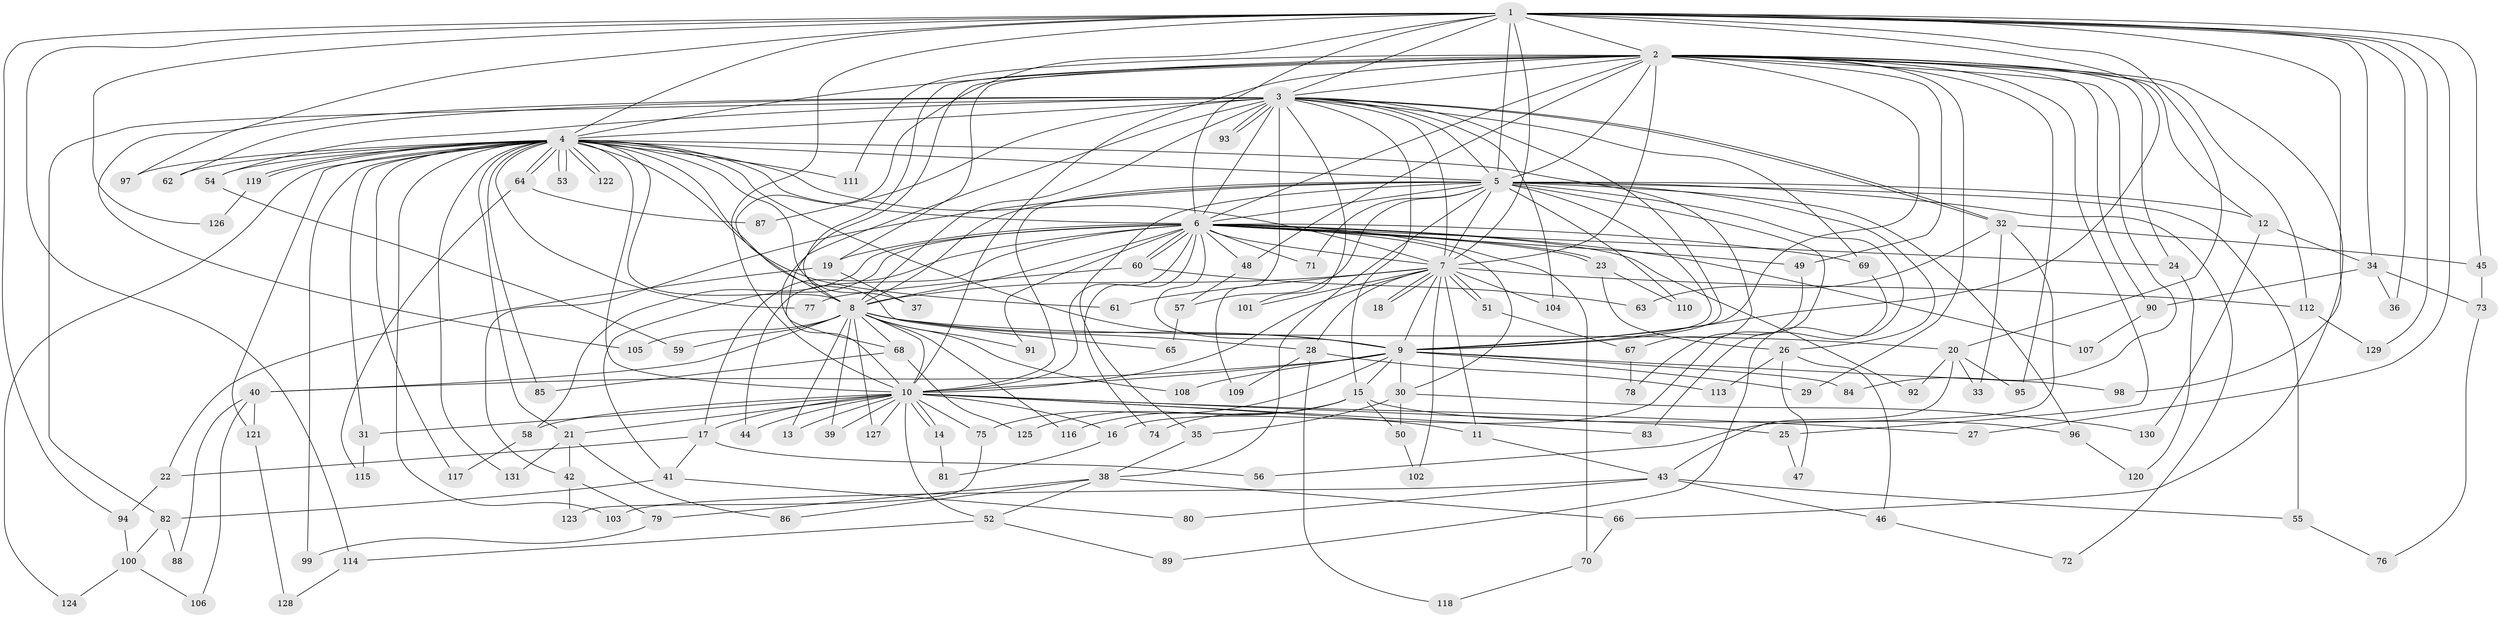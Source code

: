 // coarse degree distribution, {3: 0.2641509433962264, 18: 0.018867924528301886, 5: 0.09433962264150944, 2: 0.1320754716981132, 4: 0.1509433962264151, 21: 0.018867924528301886, 19: 0.03773584905660377, 7: 0.03773584905660377, 6: 0.07547169811320754, 16: 0.03773584905660377, 14: 0.018867924528301886, 1: 0.07547169811320754, 15: 0.018867924528301886, 25: 0.018867924528301886}
// Generated by graph-tools (version 1.1) at 2025/36/03/04/25 23:36:19]
// undirected, 131 vertices, 287 edges
graph export_dot {
  node [color=gray90,style=filled];
  1;
  2;
  3;
  4;
  5;
  6;
  7;
  8;
  9;
  10;
  11;
  12;
  13;
  14;
  15;
  16;
  17;
  18;
  19;
  20;
  21;
  22;
  23;
  24;
  25;
  26;
  27;
  28;
  29;
  30;
  31;
  32;
  33;
  34;
  35;
  36;
  37;
  38;
  39;
  40;
  41;
  42;
  43;
  44;
  45;
  46;
  47;
  48;
  49;
  50;
  51;
  52;
  53;
  54;
  55;
  56;
  57;
  58;
  59;
  60;
  61;
  62;
  63;
  64;
  65;
  66;
  67;
  68;
  69;
  70;
  71;
  72;
  73;
  74;
  75;
  76;
  77;
  78;
  79;
  80;
  81;
  82;
  83;
  84;
  85;
  86;
  87;
  88;
  89;
  90;
  91;
  92;
  93;
  94;
  95;
  96;
  97;
  98;
  99;
  100;
  101;
  102;
  103;
  104;
  105;
  106;
  107;
  108;
  109;
  110;
  111;
  112;
  113;
  114;
  115;
  116;
  117;
  118;
  119;
  120;
  121;
  122;
  123;
  124;
  125;
  126;
  127;
  128;
  129;
  130;
  131;
  1 -- 2;
  1 -- 3;
  1 -- 4;
  1 -- 5;
  1 -- 6;
  1 -- 7;
  1 -- 8;
  1 -- 9;
  1 -- 10;
  1 -- 20;
  1 -- 27;
  1 -- 34;
  1 -- 36;
  1 -- 45;
  1 -- 94;
  1 -- 97;
  1 -- 98;
  1 -- 114;
  1 -- 126;
  1 -- 129;
  2 -- 3;
  2 -- 4;
  2 -- 5;
  2 -- 6;
  2 -- 7;
  2 -- 8;
  2 -- 9;
  2 -- 10;
  2 -- 12;
  2 -- 19;
  2 -- 24;
  2 -- 25;
  2 -- 29;
  2 -- 48;
  2 -- 49;
  2 -- 66;
  2 -- 68;
  2 -- 84;
  2 -- 90;
  2 -- 95;
  2 -- 111;
  2 -- 112;
  3 -- 4;
  3 -- 5;
  3 -- 6;
  3 -- 7;
  3 -- 8;
  3 -- 9;
  3 -- 10;
  3 -- 15;
  3 -- 32;
  3 -- 32;
  3 -- 54;
  3 -- 62;
  3 -- 69;
  3 -- 82;
  3 -- 87;
  3 -- 93;
  3 -- 93;
  3 -- 101;
  3 -- 104;
  3 -- 105;
  3 -- 109;
  4 -- 5;
  4 -- 6;
  4 -- 7;
  4 -- 8;
  4 -- 9;
  4 -- 10;
  4 -- 21;
  4 -- 31;
  4 -- 37;
  4 -- 53;
  4 -- 53;
  4 -- 54;
  4 -- 61;
  4 -- 62;
  4 -- 64;
  4 -- 64;
  4 -- 65;
  4 -- 67;
  4 -- 77;
  4 -- 85;
  4 -- 97;
  4 -- 99;
  4 -- 103;
  4 -- 111;
  4 -- 117;
  4 -- 119;
  4 -- 119;
  4 -- 121;
  4 -- 122;
  4 -- 122;
  4 -- 124;
  4 -- 131;
  5 -- 6;
  5 -- 7;
  5 -- 8;
  5 -- 9;
  5 -- 10;
  5 -- 12;
  5 -- 16;
  5 -- 26;
  5 -- 35;
  5 -- 38;
  5 -- 42;
  5 -- 55;
  5 -- 57;
  5 -- 71;
  5 -- 72;
  5 -- 89;
  5 -- 96;
  5 -- 110;
  6 -- 7;
  6 -- 8;
  6 -- 9;
  6 -- 10;
  6 -- 17;
  6 -- 19;
  6 -- 23;
  6 -- 23;
  6 -- 24;
  6 -- 30;
  6 -- 41;
  6 -- 44;
  6 -- 48;
  6 -- 49;
  6 -- 58;
  6 -- 60;
  6 -- 60;
  6 -- 69;
  6 -- 70;
  6 -- 71;
  6 -- 74;
  6 -- 91;
  6 -- 92;
  6 -- 107;
  7 -- 8;
  7 -- 9;
  7 -- 10;
  7 -- 11;
  7 -- 18;
  7 -- 18;
  7 -- 28;
  7 -- 51;
  7 -- 51;
  7 -- 61;
  7 -- 101;
  7 -- 102;
  7 -- 104;
  7 -- 112;
  8 -- 9;
  8 -- 10;
  8 -- 13;
  8 -- 20;
  8 -- 28;
  8 -- 39;
  8 -- 40;
  8 -- 59;
  8 -- 68;
  8 -- 91;
  8 -- 105;
  8 -- 108;
  8 -- 116;
  8 -- 127;
  9 -- 10;
  9 -- 15;
  9 -- 29;
  9 -- 30;
  9 -- 40;
  9 -- 75;
  9 -- 84;
  9 -- 98;
  9 -- 108;
  10 -- 11;
  10 -- 13;
  10 -- 14;
  10 -- 14;
  10 -- 16;
  10 -- 17;
  10 -- 21;
  10 -- 25;
  10 -- 27;
  10 -- 31;
  10 -- 39;
  10 -- 44;
  10 -- 52;
  10 -- 58;
  10 -- 75;
  10 -- 83;
  10 -- 127;
  11 -- 43;
  12 -- 34;
  12 -- 130;
  14 -- 81;
  15 -- 50;
  15 -- 74;
  15 -- 96;
  15 -- 116;
  15 -- 125;
  16 -- 81;
  17 -- 22;
  17 -- 41;
  17 -- 56;
  19 -- 22;
  19 -- 37;
  20 -- 33;
  20 -- 43;
  20 -- 92;
  20 -- 95;
  21 -- 42;
  21 -- 86;
  21 -- 131;
  22 -- 94;
  23 -- 26;
  23 -- 110;
  24 -- 120;
  25 -- 47;
  26 -- 46;
  26 -- 47;
  26 -- 113;
  28 -- 109;
  28 -- 113;
  28 -- 118;
  30 -- 35;
  30 -- 50;
  30 -- 130;
  31 -- 115;
  32 -- 33;
  32 -- 45;
  32 -- 56;
  32 -- 63;
  34 -- 36;
  34 -- 73;
  34 -- 90;
  35 -- 38;
  38 -- 52;
  38 -- 66;
  38 -- 79;
  38 -- 86;
  40 -- 88;
  40 -- 106;
  40 -- 121;
  41 -- 80;
  41 -- 82;
  42 -- 79;
  42 -- 123;
  43 -- 46;
  43 -- 55;
  43 -- 80;
  43 -- 103;
  45 -- 73;
  46 -- 72;
  48 -- 57;
  49 -- 78;
  50 -- 102;
  51 -- 67;
  52 -- 89;
  52 -- 114;
  54 -- 59;
  55 -- 76;
  57 -- 65;
  58 -- 117;
  60 -- 63;
  60 -- 77;
  64 -- 87;
  64 -- 115;
  66 -- 70;
  67 -- 78;
  68 -- 85;
  68 -- 125;
  69 -- 83;
  70 -- 118;
  73 -- 76;
  75 -- 123;
  79 -- 99;
  82 -- 88;
  82 -- 100;
  90 -- 107;
  94 -- 100;
  96 -- 120;
  100 -- 106;
  100 -- 124;
  112 -- 129;
  114 -- 128;
  119 -- 126;
  121 -- 128;
}
